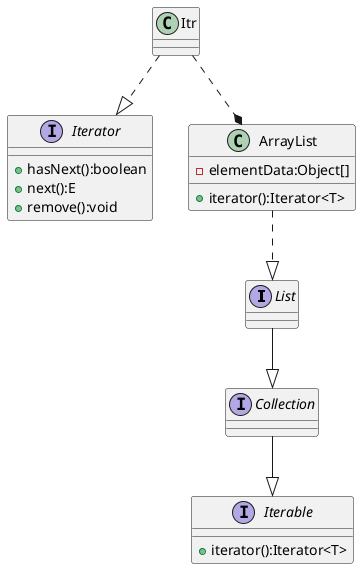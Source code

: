 @startuml

interface List
interface Collection
interface Iterable
interface Iterator
class ArrayList
class Itr

List --|> Collection
Collection --|> Iterable

ArrayList ..|> List
Itr ..|> Iterator

Itr ..* ArrayList

interface Iterable {
    +iterator():Iterator<T>
}

class ArrayList {
    -elementData:Object[]
    +iterator():Iterator<T>
}

interface Iterator {
    +hasNext():boolean
    +next():E
    +remove():void
}

@enduml